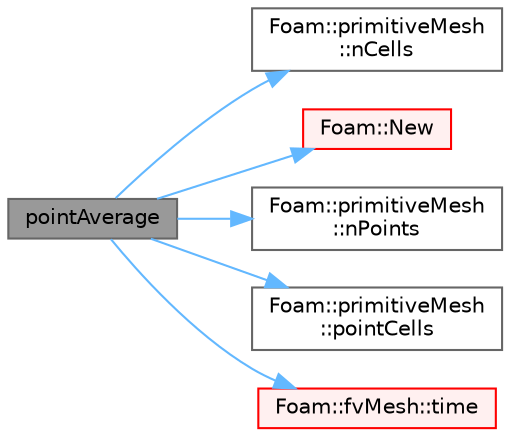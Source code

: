 digraph "pointAverage"
{
 // LATEX_PDF_SIZE
  bgcolor="transparent";
  edge [fontname=Helvetica,fontsize=10,labelfontname=Helvetica,labelfontsize=10];
  node [fontname=Helvetica,fontsize=10,shape=box,height=0.2,width=0.4];
  rankdir="LR";
  Node1 [id="Node000001",label="pointAverage",height=0.2,width=0.4,color="gray40", fillcolor="grey60", style="filled", fontcolor="black",tooltip=" "];
  Node1 -> Node2 [id="edge1_Node000001_Node000002",color="steelblue1",style="solid",tooltip=" "];
  Node2 [id="Node000002",label="Foam::primitiveMesh\l::nCells",height=0.2,width=0.4,color="grey40", fillcolor="white", style="filled",URL="$classFoam_1_1primitiveMesh.html#aaba52b9f1145afa50dff7a5d41188dd4",tooltip=" "];
  Node1 -> Node3 [id="edge2_Node000001_Node000003",color="steelblue1",style="solid",tooltip=" "];
  Node3 [id="Node000003",label="Foam::New",height=0.2,width=0.4,color="red", fillcolor="#FFF0F0", style="filled",URL="$namespaceFoam.html#a1148edcd5b937a181997b4db3e01c631",tooltip=" "];
  Node1 -> Node7 [id="edge3_Node000001_Node000007",color="steelblue1",style="solid",tooltip=" "];
  Node7 [id="Node000007",label="Foam::primitiveMesh\l::nPoints",height=0.2,width=0.4,color="grey40", fillcolor="white", style="filled",URL="$classFoam_1_1primitiveMesh.html#a9c6b6154e2b365cfc39a2514d2b79353",tooltip=" "];
  Node1 -> Node8 [id="edge4_Node000001_Node000008",color="steelblue1",style="solid",tooltip=" "];
  Node8 [id="Node000008",label="Foam::primitiveMesh\l::pointCells",height=0.2,width=0.4,color="grey40", fillcolor="white", style="filled",URL="$classFoam_1_1primitiveMesh.html#a4397bfc7b201fc2ddfc19b859aca451d",tooltip=" "];
  Node1 -> Node9 [id="edge5_Node000001_Node000009",color="steelblue1",style="solid",tooltip=" "];
  Node9 [id="Node000009",label="Foam::fvMesh::time",height=0.2,width=0.4,color="red", fillcolor="#FFF0F0", style="filled",URL="$classFoam_1_1fvMesh.html#a2abfb6ffb81a9ffbf408030674873052",tooltip=" "];
}
